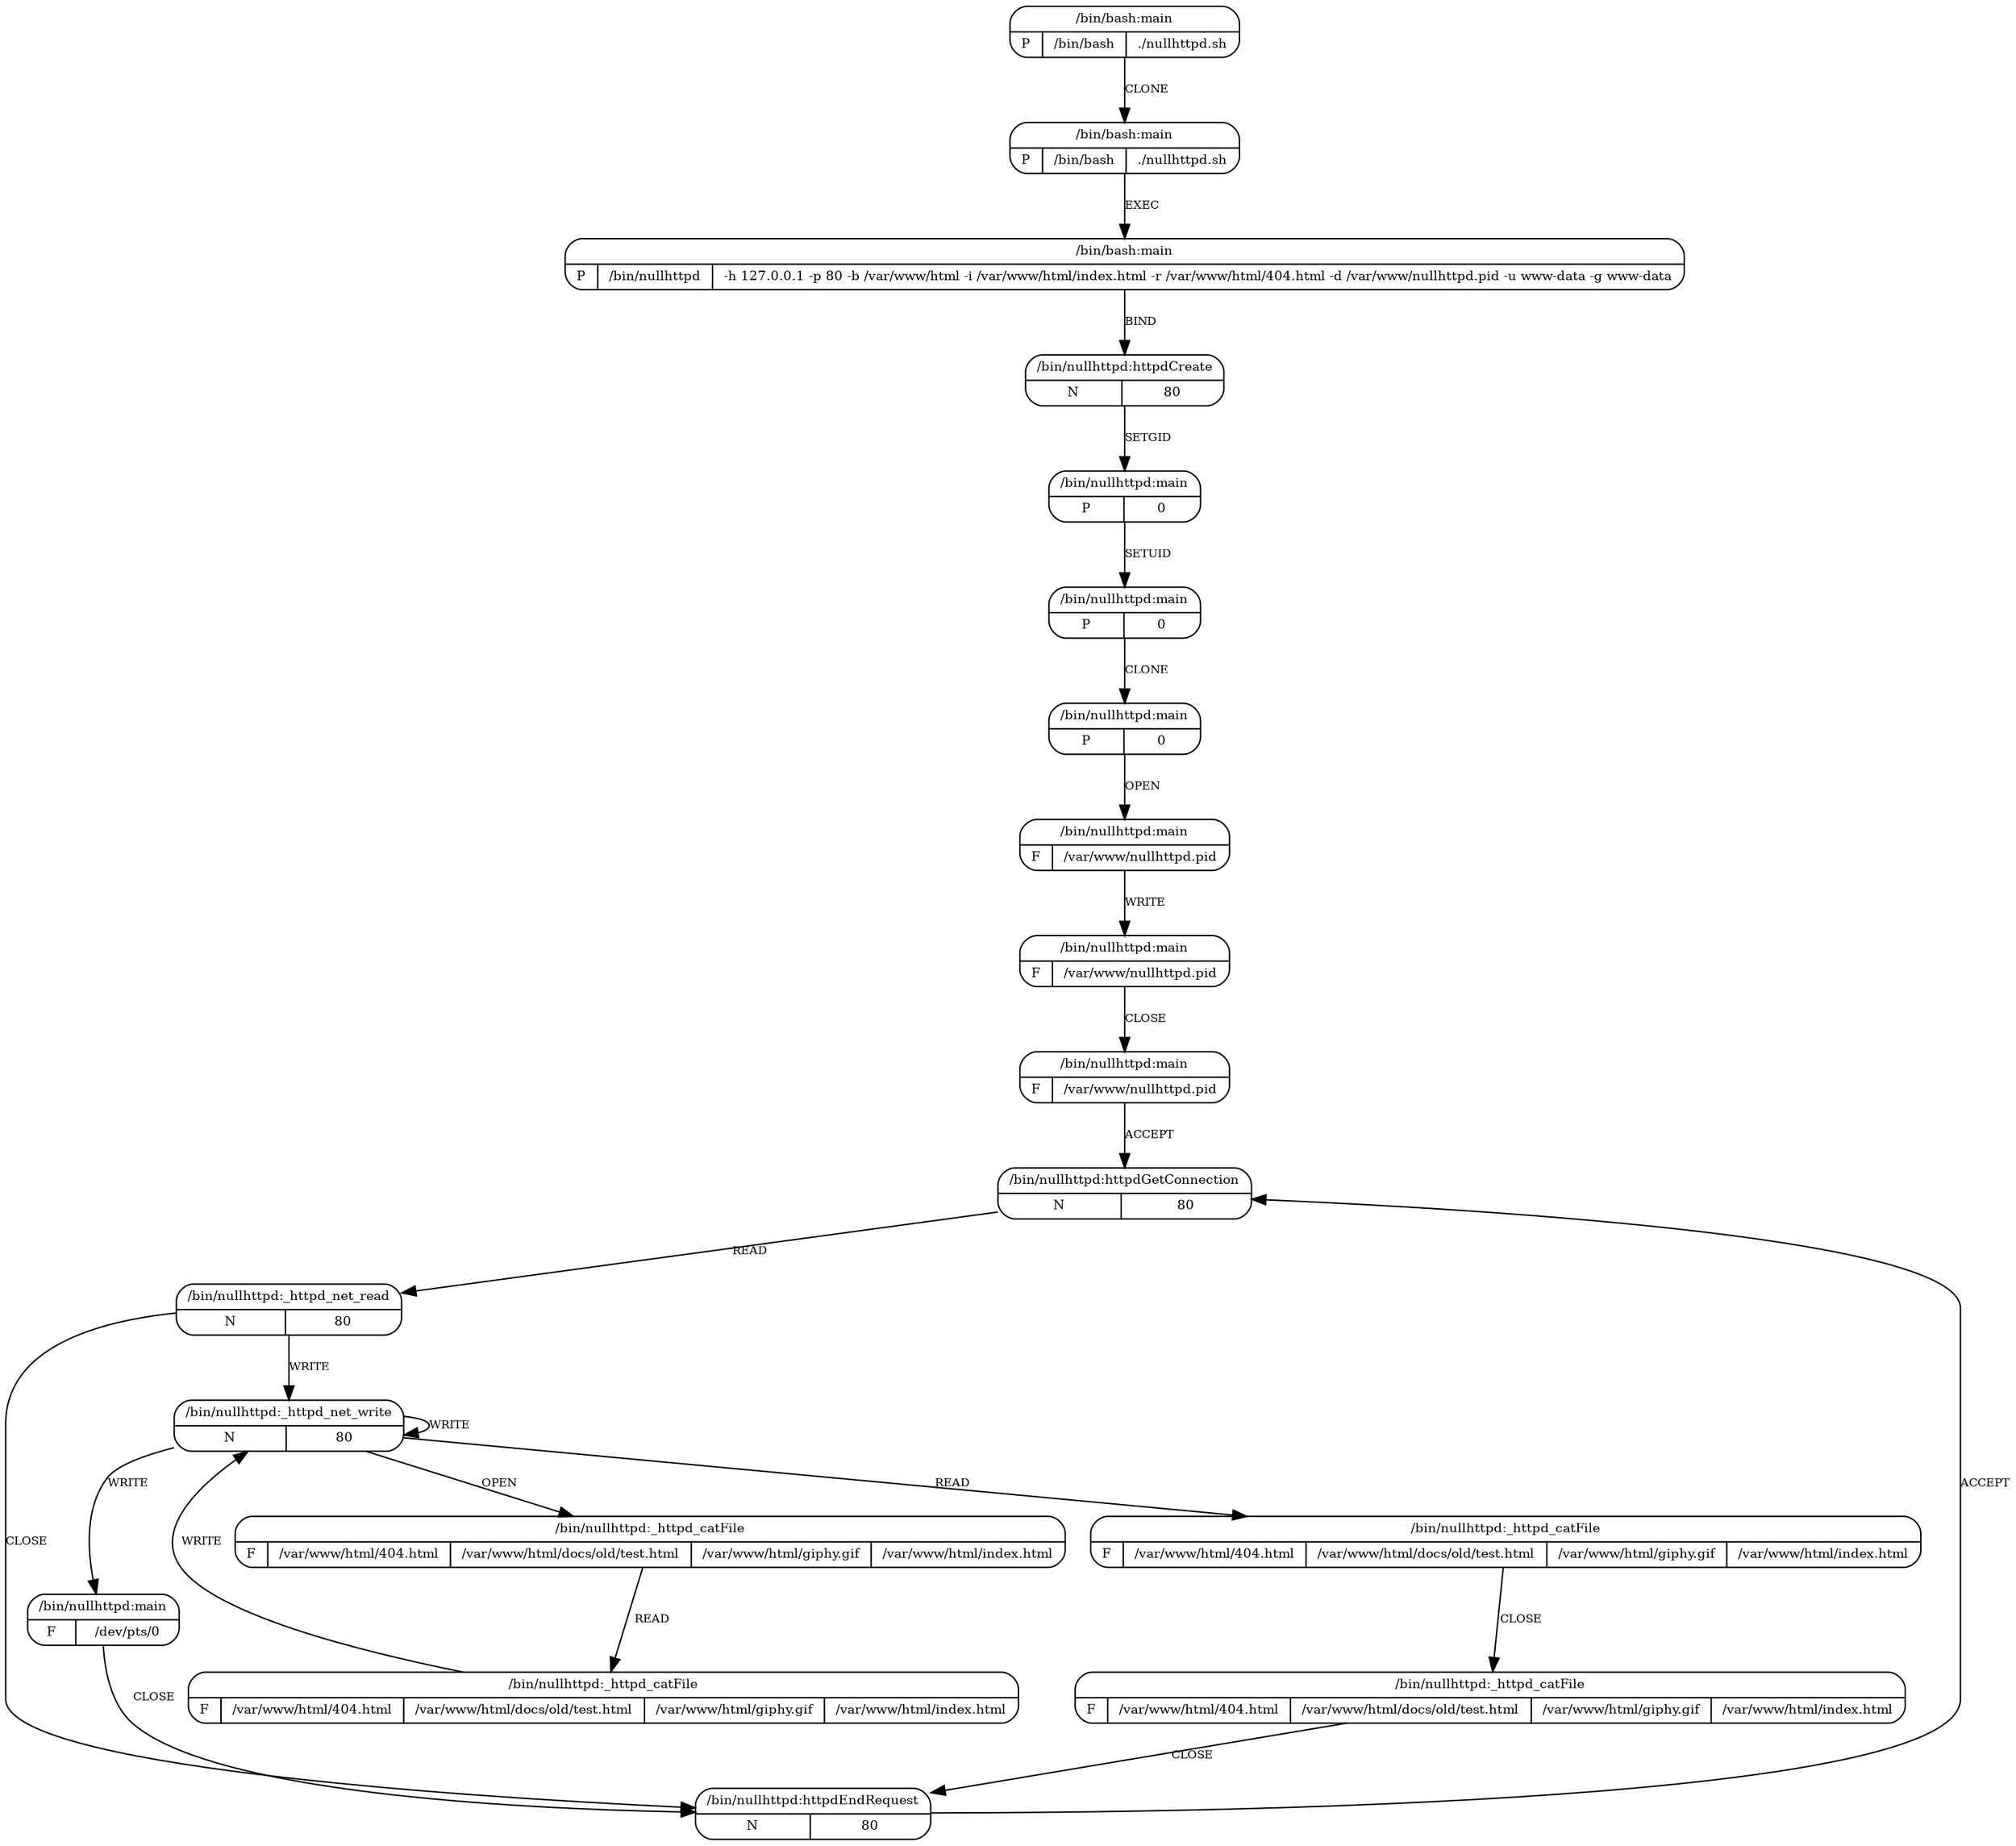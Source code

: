 digraph G {
  3 [shape=Mrecord, label="{{/bin/nullhttpd:httpdCreate}|{N|{80}}}", fontsize=9, ];
  10 [shape=Mrecord, label="{{/bin/nullhttpd:httpdGetConnection}|{N|{80}}}",
      fontsize=9, ];
  12 [shape=Mrecord, label="{{/bin/nullhttpd:_httpd_net_write}|{N|{80}}}",
      fontsize=9, ];
  11 [shape=Mrecord, label="{{/bin/nullhttpd:_httpd_net_read}|{N|{80}}}",
      fontsize=9, ];
  17 [shape=Mrecord,
      label="{{/bin/nullhttpd:_httpd_catFile}|{F|{/var/www/html/404.html}|{/var/www/html/docs/old/test.html}|{/var/www/html/giphy.gif}|{/var/www/html/index.html}}}",
      fontsize=9, ];
  18 [shape=Mrecord,
      label="{{/bin/nullhttpd:_httpd_catFile}|{F|{/var/www/html/404.html}|{/var/www/html/docs/old/test.html}|{/var/www/html/giphy.gif}|{/var/www/html/index.html}}}",
      fontsize=9, ];
  14 [shape=Mrecord,
      label="{{/bin/nullhttpd:_httpd_catFile}|{F|{/var/www/html/404.html}|{/var/www/html/docs/old/test.html}|{/var/www/html/giphy.gif}|{/var/www/html/index.html}}}",
      fontsize=9, ];
  15 [shape=Mrecord,
      label="{{/bin/nullhttpd:_httpd_catFile}|{F|{/var/www/html/404.html}|{/var/www/html/docs/old/test.html}|{/var/www/html/giphy.gif}|{/var/www/html/index.html}}}",
      fontsize=9, ];
  16 [shape=Mrecord, label="{{/bin/nullhttpd:httpdEndRequest}|{N|{80}}}",
      fontsize=9, ];
  13 [shape=Mrecord, label="{{/bin/nullhttpd:main}|{F|{/dev/pts/0}}}",
      fontsize=9, ];
  7 [shape=Mrecord, label="{{/bin/nullhttpd:main}|{F|{/var/www/nullhttpd.pid}}}",
     fontsize=9, ];
  8 [shape=Mrecord, label="{{/bin/nullhttpd:main}|{F|{/var/www/nullhttpd.pid}}}",
     fontsize=9, ];
  9 [shape=Mrecord, label="{{/bin/nullhttpd:main}|{F|{/var/www/nullhttpd.pid}}}",
     fontsize=9, ];
  6 [shape=Mrecord, label="{{/bin/nullhttpd:main}|{P|0}}", fontsize=9, ];
  5 [shape=Mrecord, label="{{/bin/nullhttpd:main}|{P|0}}", fontsize=9, ];
  4 [shape=Mrecord, label="{{/bin/nullhttpd:main}|{P|0}}", fontsize=9, ];
  0 [shape=Mrecord, label="{{/bin/bash:main}|{P|/bin/bash|./nullhttpd.sh}}",
     fontsize=9, ];
  1 [shape=Mrecord, label="{{/bin/bash:main}|{P|/bin/bash|./nullhttpd.sh}}",
     fontsize=9, ];
  2 [shape=Mrecord,
     label="{{/bin/bash:main}|{P|/bin/nullhttpd|-h 127.0.0.1 -p 80 -b /var/www/html -i /var/www/html/index.html -r /var/www/html/404.html -d /var/www/nullhttpd.pid -u www-data -g www-data}}",
     fontsize=9, ];
  
  
  3 -> 4 [label="SETGID", fontsize=8, ];
  10 -> 11 [label="READ", fontsize=8, ];
  12 -> 12 [label="WRITE", fontsize=8, ];
  12 -> 17 [label="OPEN", fontsize=8, ];
  12 -> 14 [label="READ", fontsize=8, ];
  12 -> 13 [label="WRITE", fontsize=8, ];
  11 -> 12 [label="WRITE", fontsize=8, ];
  11 -> 16 [label="CLOSE", fontsize=8, ];
  17 -> 18 [label="READ", fontsize=8, ];
  18 -> 12 [label="WRITE", fontsize=8, ];
  14 -> 15 [label="CLOSE", fontsize=8, ];
  15 -> 16 [label="CLOSE", fontsize=8, ];
  16 -> 10 [label="ACCEPT", fontsize=8, ];
  13 -> 16 [label="CLOSE", fontsize=8, ];
  7 -> 8 [label="WRITE", fontsize=8, ];
  8 -> 9 [label="CLOSE", fontsize=8, ];
  9 -> 10 [label="ACCEPT", fontsize=8, ];
  6 -> 7 [label="OPEN", fontsize=8, ];
  5 -> 6 [label="CLONE", fontsize=8, ];
  4 -> 5 [label="SETUID", fontsize=8, ];
  0 -> 1 [label="CLONE", fontsize=8, ];
  1 -> 2 [label="EXEC", fontsize=8, ];
  2 -> 3 [label="BIND", fontsize=8, ];
  
  }